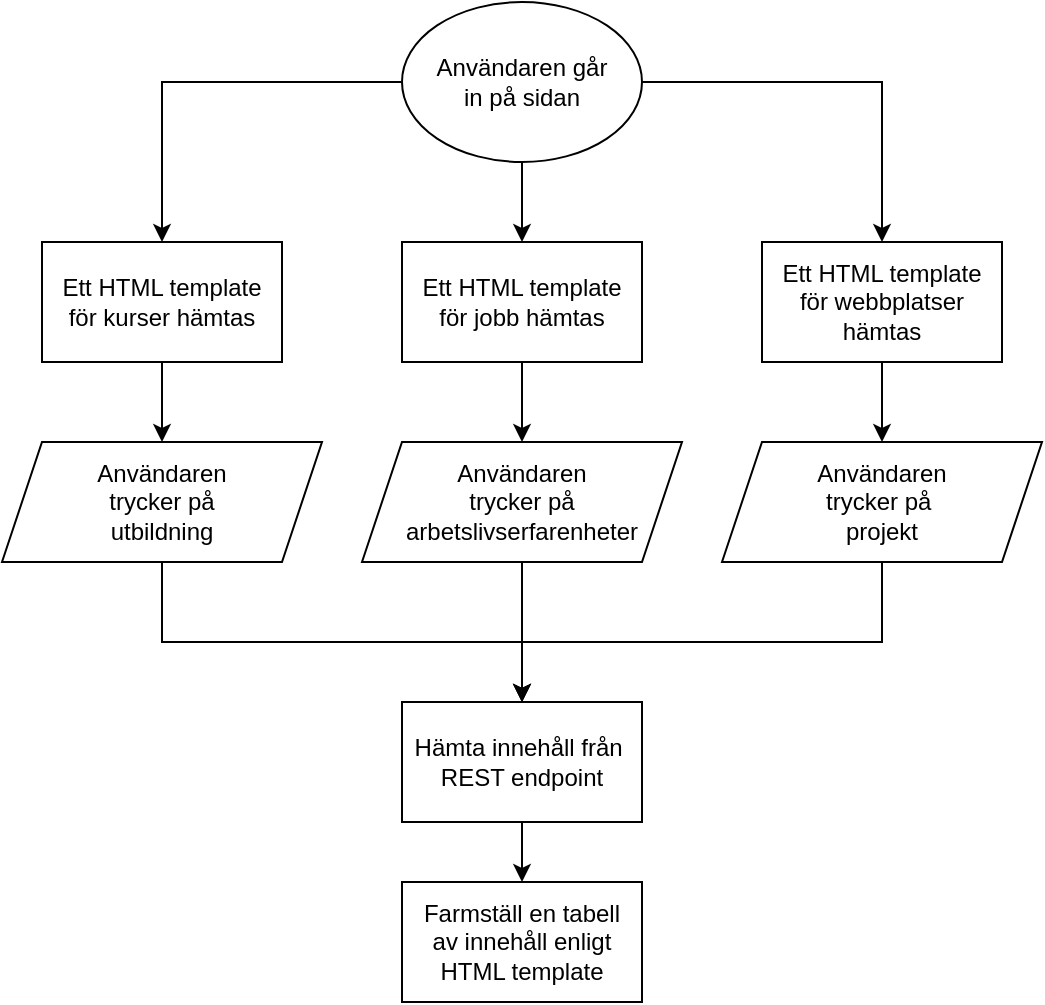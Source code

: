<mxfile version="15.5.8" type="github">
  <diagram id="WiQCbs44LWPuVq2uQzzB" name="Page-1">
    <mxGraphModel dx="694" dy="761" grid="1" gridSize="10" guides="1" tooltips="1" connect="1" arrows="1" fold="1" page="1" pageScale="1" pageWidth="2000" pageHeight="2000" math="0" shadow="0">
      <root>
        <mxCell id="0" />
        <mxCell id="1" parent="0" />
        <mxCell id="f3yNmSJpMfuCNNHlSyYO-20" style="edgeStyle=orthogonalEdgeStyle;rounded=0;orthogonalLoop=1;jettySize=auto;html=1;" edge="1" parent="1" source="f3yNmSJpMfuCNNHlSyYO-1" target="f3yNmSJpMfuCNNHlSyYO-17">
          <mxGeometry relative="1" as="geometry" />
        </mxCell>
        <mxCell id="f3yNmSJpMfuCNNHlSyYO-22" style="edgeStyle=orthogonalEdgeStyle;rounded=0;orthogonalLoop=1;jettySize=auto;html=1;" edge="1" parent="1" source="f3yNmSJpMfuCNNHlSyYO-1" target="f3yNmSJpMfuCNNHlSyYO-18">
          <mxGeometry relative="1" as="geometry" />
        </mxCell>
        <mxCell id="f3yNmSJpMfuCNNHlSyYO-23" style="edgeStyle=orthogonalEdgeStyle;rounded=0;orthogonalLoop=1;jettySize=auto;html=1;" edge="1" parent="1" source="f3yNmSJpMfuCNNHlSyYO-1" target="f3yNmSJpMfuCNNHlSyYO-19">
          <mxGeometry relative="1" as="geometry" />
        </mxCell>
        <mxCell id="f3yNmSJpMfuCNNHlSyYO-1" value="Användaren går&lt;br&gt;in på sidan" style="ellipse;whiteSpace=wrap;html=1;" vertex="1" parent="1">
          <mxGeometry x="240" y="40" width="120" height="80" as="geometry" />
        </mxCell>
        <mxCell id="f3yNmSJpMfuCNNHlSyYO-28" style="edgeStyle=orthogonalEdgeStyle;rounded=0;orthogonalLoop=1;jettySize=auto;html=1;" edge="1" parent="1" source="f3yNmSJpMfuCNNHlSyYO-3" target="f3yNmSJpMfuCNNHlSyYO-11">
          <mxGeometry relative="1" as="geometry" />
        </mxCell>
        <mxCell id="f3yNmSJpMfuCNNHlSyYO-3" value="Användaren&lt;br&gt;trycker på&lt;br&gt;arbetslivserfarenheter" style="shape=parallelogram;perimeter=parallelogramPerimeter;whiteSpace=wrap;html=1;fixedSize=1;" vertex="1" parent="1">
          <mxGeometry x="220" y="260" width="160" height="60" as="geometry" />
        </mxCell>
        <mxCell id="f3yNmSJpMfuCNNHlSyYO-29" style="edgeStyle=orthogonalEdgeStyle;rounded=0;orthogonalLoop=1;jettySize=auto;html=1;" edge="1" parent="1" source="f3yNmSJpMfuCNNHlSyYO-4" target="f3yNmSJpMfuCNNHlSyYO-11">
          <mxGeometry relative="1" as="geometry">
            <Array as="points">
              <mxPoint x="120" y="360" />
              <mxPoint x="300" y="360" />
            </Array>
          </mxGeometry>
        </mxCell>
        <mxCell id="f3yNmSJpMfuCNNHlSyYO-4" value="Användaren&lt;br&gt;trycker på&lt;br&gt;utbildning" style="shape=parallelogram;perimeter=parallelogramPerimeter;whiteSpace=wrap;html=1;fixedSize=1;" vertex="1" parent="1">
          <mxGeometry x="40" y="260" width="160" height="60" as="geometry" />
        </mxCell>
        <mxCell id="f3yNmSJpMfuCNNHlSyYO-30" style="edgeStyle=orthogonalEdgeStyle;rounded=0;orthogonalLoop=1;jettySize=auto;html=1;" edge="1" parent="1" source="f3yNmSJpMfuCNNHlSyYO-5" target="f3yNmSJpMfuCNNHlSyYO-11">
          <mxGeometry relative="1" as="geometry">
            <Array as="points">
              <mxPoint x="480" y="360" />
              <mxPoint x="300" y="360" />
            </Array>
          </mxGeometry>
        </mxCell>
        <mxCell id="f3yNmSJpMfuCNNHlSyYO-5" value="Användaren&lt;br&gt;trycker på&amp;nbsp;&lt;br&gt;projekt" style="shape=parallelogram;perimeter=parallelogramPerimeter;whiteSpace=wrap;html=1;fixedSize=1;" vertex="1" parent="1">
          <mxGeometry x="400" y="260" width="160" height="60" as="geometry" />
        </mxCell>
        <mxCell id="f3yNmSJpMfuCNNHlSyYO-27" style="edgeStyle=orthogonalEdgeStyle;rounded=0;orthogonalLoop=1;jettySize=auto;html=1;" edge="1" parent="1" source="f3yNmSJpMfuCNNHlSyYO-11" target="f3yNmSJpMfuCNNHlSyYO-26">
          <mxGeometry relative="1" as="geometry" />
        </mxCell>
        <mxCell id="f3yNmSJpMfuCNNHlSyYO-11" value="Hämta innehåll från&amp;nbsp;&lt;br&gt;REST endpoint" style="rounded=0;whiteSpace=wrap;html=1;" vertex="1" parent="1">
          <mxGeometry x="240" y="390" width="120" height="60" as="geometry" />
        </mxCell>
        <mxCell id="f3yNmSJpMfuCNNHlSyYO-21" style="edgeStyle=orthogonalEdgeStyle;rounded=0;orthogonalLoop=1;jettySize=auto;html=1;" edge="1" parent="1" source="f3yNmSJpMfuCNNHlSyYO-17" target="f3yNmSJpMfuCNNHlSyYO-3">
          <mxGeometry relative="1" as="geometry" />
        </mxCell>
        <mxCell id="f3yNmSJpMfuCNNHlSyYO-17" value="Ett HTML template&lt;br&gt;för jobb hämtas" style="rounded=0;whiteSpace=wrap;html=1;" vertex="1" parent="1">
          <mxGeometry x="240" y="160" width="120" height="60" as="geometry" />
        </mxCell>
        <mxCell id="f3yNmSJpMfuCNNHlSyYO-24" style="edgeStyle=orthogonalEdgeStyle;rounded=0;orthogonalLoop=1;jettySize=auto;html=1;" edge="1" parent="1" source="f3yNmSJpMfuCNNHlSyYO-18" target="f3yNmSJpMfuCNNHlSyYO-4">
          <mxGeometry relative="1" as="geometry" />
        </mxCell>
        <mxCell id="f3yNmSJpMfuCNNHlSyYO-18" value="Ett HTML template&lt;br&gt;för kurser hämtas" style="rounded=0;whiteSpace=wrap;html=1;" vertex="1" parent="1">
          <mxGeometry x="60" y="160" width="120" height="60" as="geometry" />
        </mxCell>
        <mxCell id="f3yNmSJpMfuCNNHlSyYO-25" style="edgeStyle=orthogonalEdgeStyle;rounded=0;orthogonalLoop=1;jettySize=auto;html=1;" edge="1" parent="1" source="f3yNmSJpMfuCNNHlSyYO-19" target="f3yNmSJpMfuCNNHlSyYO-5">
          <mxGeometry relative="1" as="geometry" />
        </mxCell>
        <mxCell id="f3yNmSJpMfuCNNHlSyYO-19" value="Ett HTML template&lt;br&gt;för webbplatser&lt;br&gt;hämtas" style="rounded=0;whiteSpace=wrap;html=1;" vertex="1" parent="1">
          <mxGeometry x="420" y="160" width="120" height="60" as="geometry" />
        </mxCell>
        <mxCell id="f3yNmSJpMfuCNNHlSyYO-26" value="Farmställ en tabell&lt;br&gt;av innehåll enligt HTML template" style="rounded=0;whiteSpace=wrap;html=1;" vertex="1" parent="1">
          <mxGeometry x="240" y="480" width="120" height="60" as="geometry" />
        </mxCell>
      </root>
    </mxGraphModel>
  </diagram>
</mxfile>
